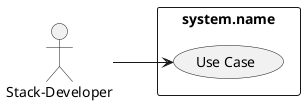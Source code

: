 @startuml

left to right direction

:Stack-Developer: as Actor

rectangle "system.name" {
    (Use Case) as U1
}

Actor --> U1

@enduml
